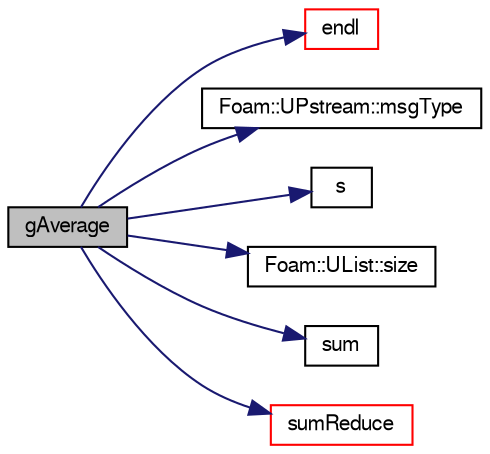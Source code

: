 digraph "gAverage"
{
  bgcolor="transparent";
  edge [fontname="FreeSans",fontsize="10",labelfontname="FreeSans",labelfontsize="10"];
  node [fontname="FreeSans",fontsize="10",shape=record];
  rankdir="LR";
  Node67338 [label="gAverage",height=0.2,width=0.4,color="black", fillcolor="grey75", style="filled", fontcolor="black"];
  Node67338 -> Node67339 [color="midnightblue",fontsize="10",style="solid",fontname="FreeSans"];
  Node67339 [label="endl",height=0.2,width=0.4,color="red",URL="$a21124.html#a2db8fe02a0d3909e9351bb4275b23ce4",tooltip="Add newline and flush stream. "];
  Node67338 -> Node67341 [color="midnightblue",fontsize="10",style="solid",fontname="FreeSans"];
  Node67341 [label="Foam::UPstream::msgType",height=0.2,width=0.4,color="black",URL="$a26270.html#ae5b8fe6652f6320aa6c7f5c44b6f01b7",tooltip="Message tag of standard messages. "];
  Node67338 -> Node67342 [color="midnightblue",fontsize="10",style="solid",fontname="FreeSans"];
  Node67342 [label="s",height=0.2,width=0.4,color="black",URL="$a18905.html#abb9c4233033fad2ad0206cd4adad3b9f"];
  Node67338 -> Node67343 [color="midnightblue",fontsize="10",style="solid",fontname="FreeSans"];
  Node67343 [label="Foam::UList::size",height=0.2,width=0.4,color="black",URL="$a25698.html#a47b3bf30da1eb3ab8076b5fbe00e0494",tooltip="Return the number of elements in the UList. "];
  Node67338 -> Node67344 [color="midnightblue",fontsize="10",style="solid",fontname="FreeSans"];
  Node67344 [label="sum",height=0.2,width=0.4,color="black",URL="$a21124.html#a3d8733143aad0e03b300186ab4bef137"];
  Node67338 -> Node67345 [color="midnightblue",fontsize="10",style="solid",fontname="FreeSans"];
  Node67345 [label="sumReduce",height=0.2,width=0.4,color="red",URL="$a21124.html#af8f70664d4fba9af21b38ce1e5c2b97b"];
}
